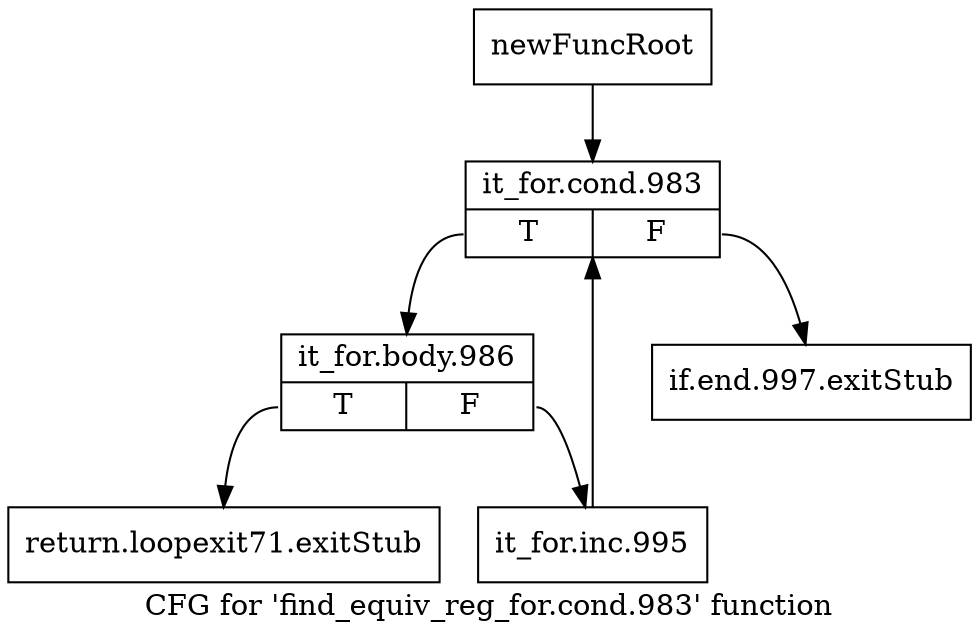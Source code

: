 digraph "CFG for 'find_equiv_reg_for.cond.983' function" {
	label="CFG for 'find_equiv_reg_for.cond.983' function";

	Node0xbba2470 [shape=record,label="{newFuncRoot}"];
	Node0xbba2470 -> Node0xbba2560;
	Node0xbba24c0 [shape=record,label="{if.end.997.exitStub}"];
	Node0xbba2510 [shape=record,label="{return.loopexit71.exitStub}"];
	Node0xbba2560 [shape=record,label="{it_for.cond.983|{<s0>T|<s1>F}}"];
	Node0xbba2560:s0 -> Node0xbba3780;
	Node0xbba2560:s1 -> Node0xbba24c0;
	Node0xbba3780 [shape=record,label="{it_for.body.986|{<s0>T|<s1>F}}"];
	Node0xbba3780:s0 -> Node0xbba2510;
	Node0xbba3780:s1 -> Node0xbba37d0;
	Node0xbba37d0 [shape=record,label="{it_for.inc.995}"];
	Node0xbba37d0 -> Node0xbba2560;
}
